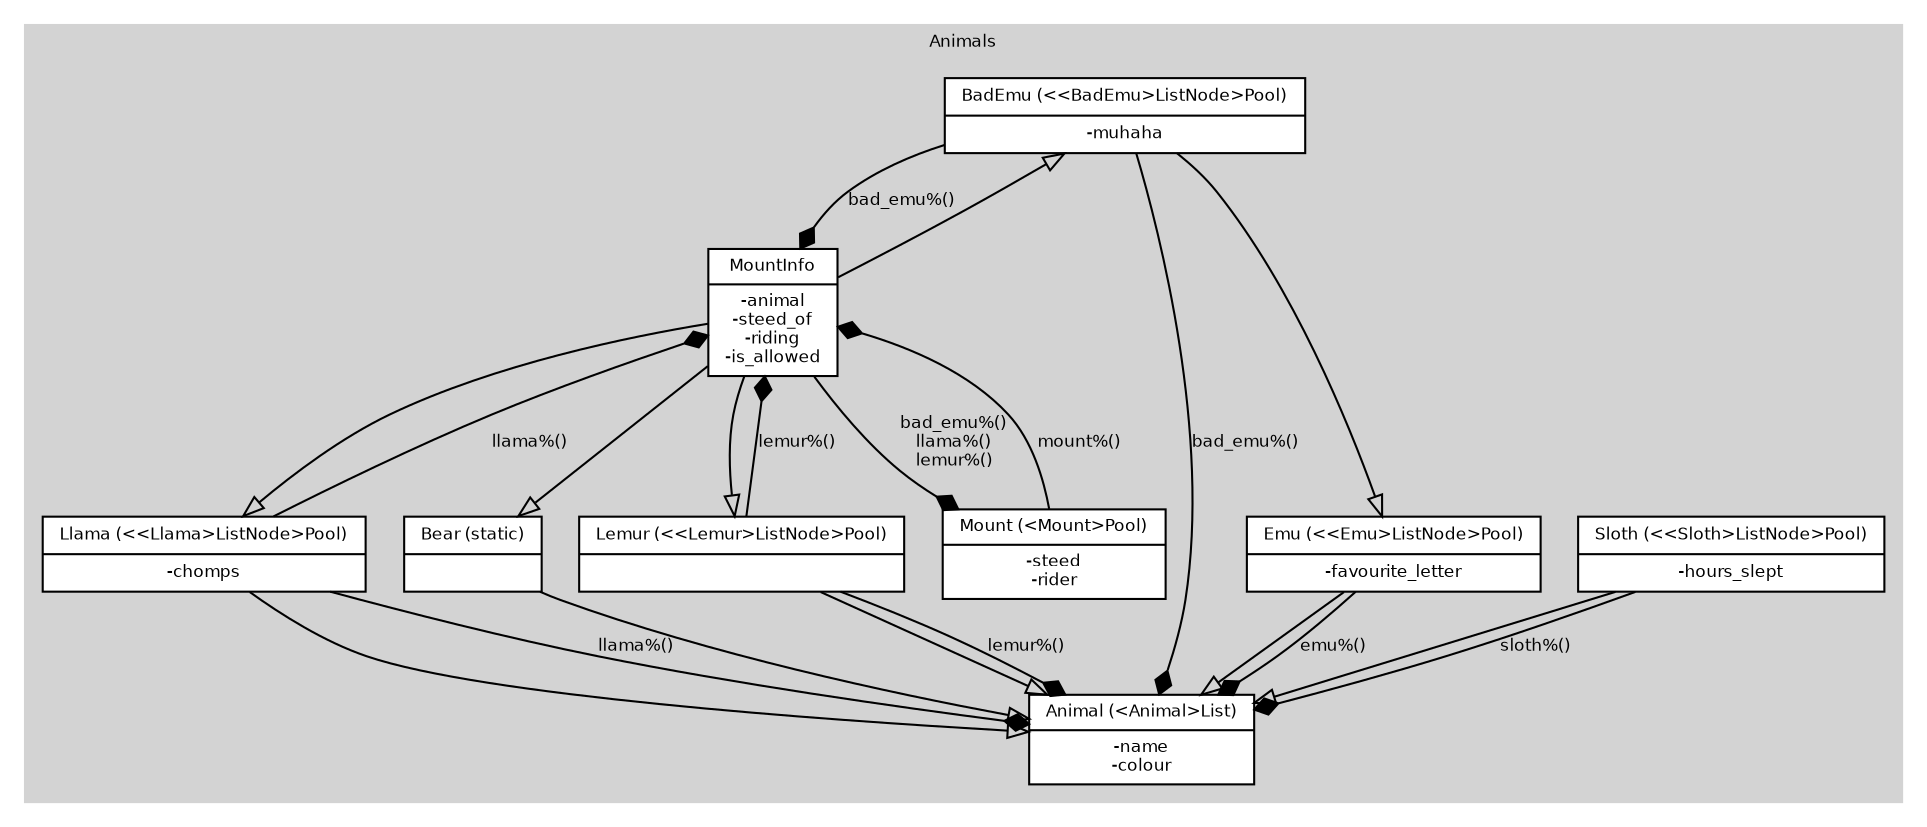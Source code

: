 digraph {
	fontname = "Bitstream Vera Sans";
	fontsize = 8;
	node [
		fontname = "Bitstream Vera Sans",
		fontsize = 8,
		shape = "record"
	];
	edge [
		fontname = "Bitstream Vera Sans",
		fontsize = 8,
	];
	subgraph cluster_Animals {
		label = "Animals";
		style = filled;
		color = lightgrey;
		node [style = filled, fillcolor = white];

		Animal [ label = "{Animal (\<Animal\>List)|-name\n-colour}" ];
		Mount [ label = "{Mount (\<Mount\>Pool)|-steed\n-rider}" ]
		MountInfo [label="{MountInfo |-animal\n-steed_of\n-riding\n-is_allowed}"]
		Sloth [ label = "{Sloth (\<\<Sloth\>ListNode\>Pool)|-hours_slept}" ];
		Emu [ label = "{Emu (\<\<Emu\>ListNode\>Pool)|-favourite_letter}"];
		BadEmu [label="{BadEmu (\<\<BadEmu\>ListNode\>Pool)|-muhaha}"];
		Llama [label="{Llama (\<\<Llama\>ListNode\>Pool)|-chomps}"];
		Lemur [label="{Lemur (\<\<Lemur\>ListNode\>Pool)|}"];
		Bear [label="{Bear (static)|}"];

		# inheritance (nested {struct}s)
		edge [ arrowhead = "onormal" ];
		Sloth -> Animal;
		Emu -> Animal;
		BadEmu -> Emu;
		MountInfo -> BadEmu;
		Llama -> Animal;
		MountInfo -> Llama;
		Lemur -> Animal;
		MountInfo -> Lemur;
		Bear -> Animal;
		MountInfo -> Bear;

		# composition
		# when the memory changes locations due to a {realloc}
		# \each == _migrate
		edge [ arrowhead = "diamond" ];
		Sloth -> Animal [ label = "sloth%()" ];
		Emu -> Animal [ label = "emu%()" ];
		BadEmu -> Animal [ label = "bad_emu%()" ];
		BadEmu -> MountInfo [ label = "bad_emu%()" ]
		Llama -> Animal [ label = "llama%()" ];
		Llama -> MountInfo [ label = "llama%()" ]
		Lemur -> Animal [ label = "lemur%()" ];
		Lemur -> MountInfo [ label = "lemur%()" ]
		MountInfo -> Mount [ label = "bad_emu%()\nllama%()\nlemur%()" ];
		Mount -> MountInfo [ label = "mount%()" ];
	}
}
